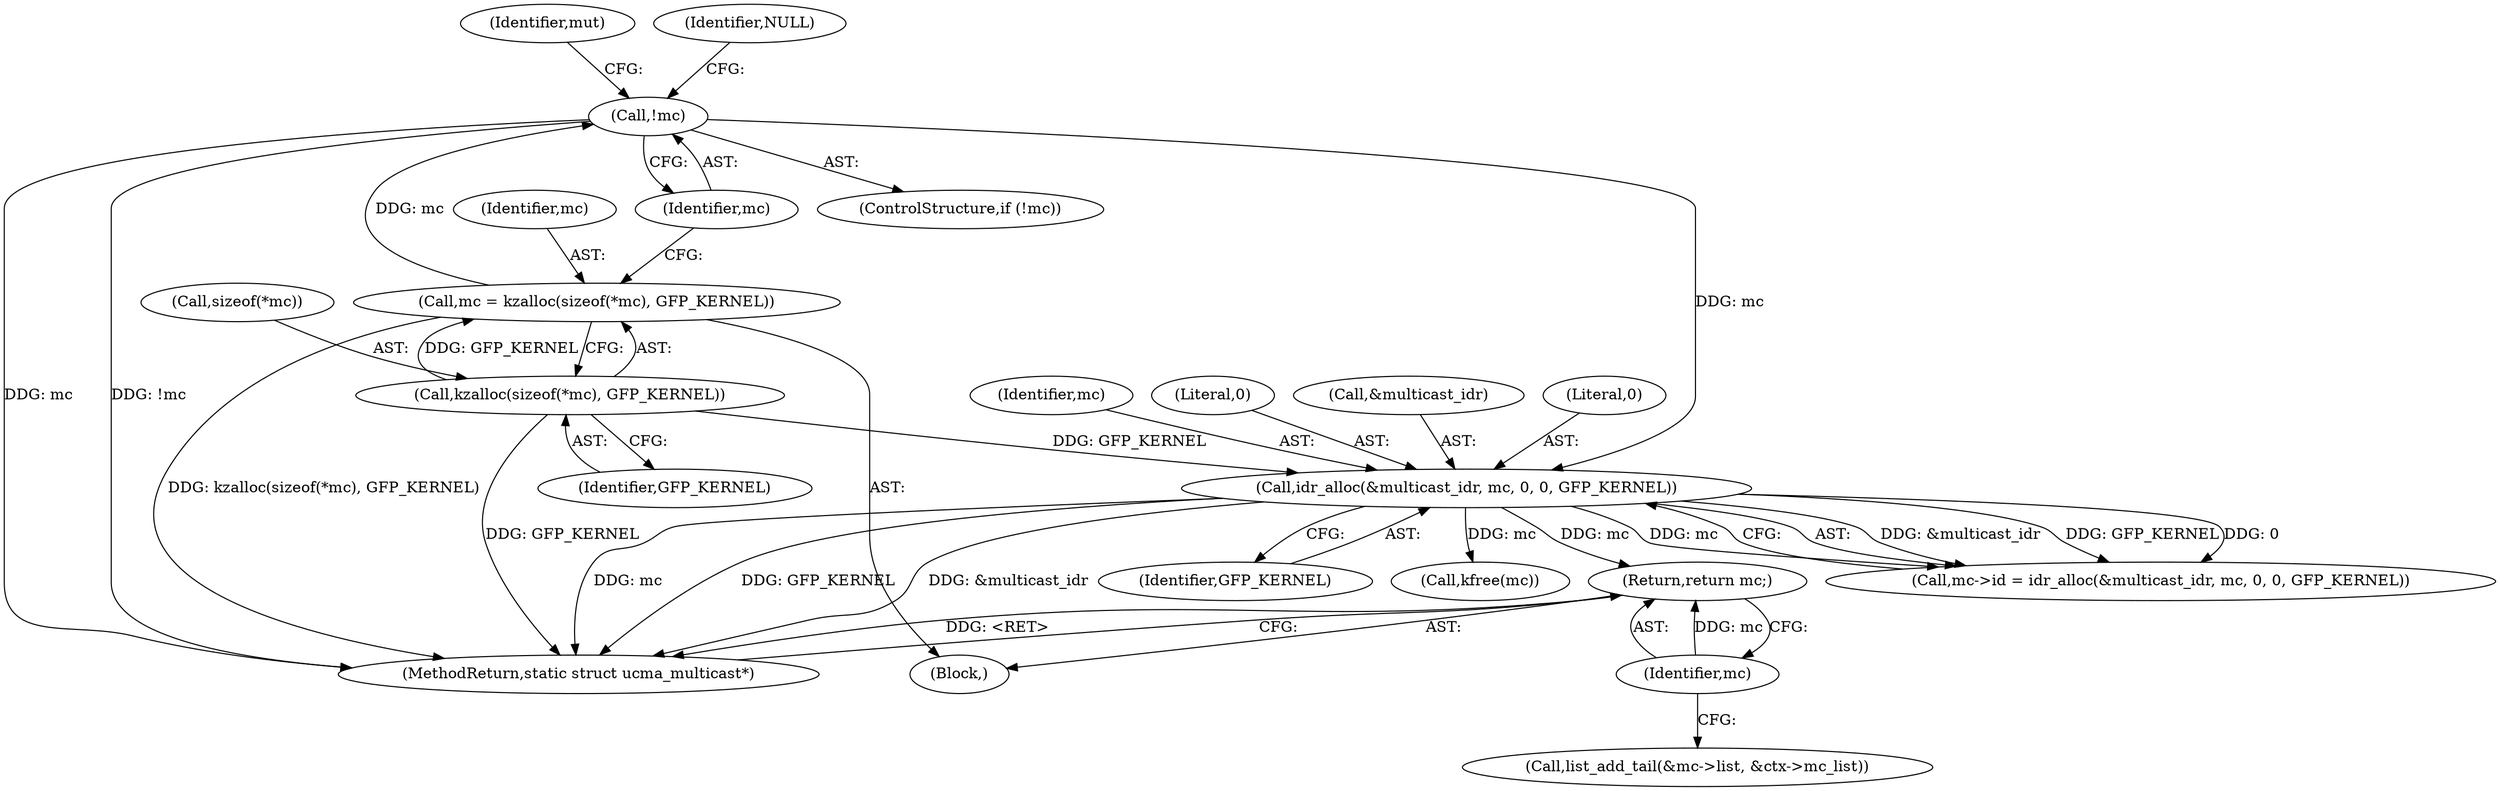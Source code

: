 digraph "1_linux_cb2595c1393b4a5211534e6f0a0fbad369e21ad8@pointer" {
"1000154" [label="(Return,return mc;)"];
"1000155" [label="(Identifier,mc)"];
"1000123" [label="(Call,idr_alloc(&multicast_idr, mc, 0, 0, GFP_KERNEL))"];
"1000112" [label="(Call,!mc)"];
"1000104" [label="(Call,mc = kzalloc(sizeof(*mc), GFP_KERNEL))"];
"1000106" [label="(Call,kzalloc(sizeof(*mc), GFP_KERNEL))"];
"1000126" [label="(Identifier,mc)"];
"1000118" [label="(Identifier,mut)"];
"1000145" [label="(Call,list_add_tail(&mc->list, &ctx->mc_list))"];
"1000119" [label="(Call,mc->id = idr_alloc(&multicast_idr, mc, 0, 0, GFP_KERNEL))"];
"1000155" [label="(Identifier,mc)"];
"1000127" [label="(Literal,0)"];
"1000115" [label="(Identifier,NULL)"];
"1000161" [label="(MethodReturn,static struct ucma_multicast*)"];
"1000123" [label="(Call,idr_alloc(&multicast_idr, mc, 0, 0, GFP_KERNEL))"];
"1000113" [label="(Identifier,mc)"];
"1000110" [label="(Identifier,GFP_KERNEL)"];
"1000124" [label="(Call,&multicast_idr)"];
"1000154" [label="(Return,return mc;)"];
"1000107" [label="(Call,sizeof(*mc))"];
"1000105" [label="(Identifier,mc)"];
"1000104" [label="(Call,mc = kzalloc(sizeof(*mc), GFP_KERNEL))"];
"1000111" [label="(ControlStructure,if (!mc))"];
"1000106" [label="(Call,kzalloc(sizeof(*mc), GFP_KERNEL))"];
"1000102" [label="(Block,)"];
"1000129" [label="(Identifier,GFP_KERNEL)"];
"1000112" [label="(Call,!mc)"];
"1000157" [label="(Call,kfree(mc))"];
"1000128" [label="(Literal,0)"];
"1000154" -> "1000102"  [label="AST: "];
"1000154" -> "1000155"  [label="CFG: "];
"1000155" -> "1000154"  [label="AST: "];
"1000161" -> "1000154"  [label="CFG: "];
"1000154" -> "1000161"  [label="DDG: <RET>"];
"1000155" -> "1000154"  [label="DDG: mc"];
"1000123" -> "1000154"  [label="DDG: mc"];
"1000155" -> "1000145"  [label="CFG: "];
"1000123" -> "1000119"  [label="AST: "];
"1000123" -> "1000129"  [label="CFG: "];
"1000124" -> "1000123"  [label="AST: "];
"1000126" -> "1000123"  [label="AST: "];
"1000127" -> "1000123"  [label="AST: "];
"1000128" -> "1000123"  [label="AST: "];
"1000129" -> "1000123"  [label="AST: "];
"1000119" -> "1000123"  [label="CFG: "];
"1000123" -> "1000161"  [label="DDG: mc"];
"1000123" -> "1000161"  [label="DDG: GFP_KERNEL"];
"1000123" -> "1000161"  [label="DDG: &multicast_idr"];
"1000123" -> "1000119"  [label="DDG: &multicast_idr"];
"1000123" -> "1000119"  [label="DDG: GFP_KERNEL"];
"1000123" -> "1000119"  [label="DDG: 0"];
"1000123" -> "1000119"  [label="DDG: mc"];
"1000112" -> "1000123"  [label="DDG: mc"];
"1000106" -> "1000123"  [label="DDG: GFP_KERNEL"];
"1000123" -> "1000157"  [label="DDG: mc"];
"1000112" -> "1000111"  [label="AST: "];
"1000112" -> "1000113"  [label="CFG: "];
"1000113" -> "1000112"  [label="AST: "];
"1000115" -> "1000112"  [label="CFG: "];
"1000118" -> "1000112"  [label="CFG: "];
"1000112" -> "1000161"  [label="DDG: !mc"];
"1000112" -> "1000161"  [label="DDG: mc"];
"1000104" -> "1000112"  [label="DDG: mc"];
"1000104" -> "1000102"  [label="AST: "];
"1000104" -> "1000106"  [label="CFG: "];
"1000105" -> "1000104"  [label="AST: "];
"1000106" -> "1000104"  [label="AST: "];
"1000113" -> "1000104"  [label="CFG: "];
"1000104" -> "1000161"  [label="DDG: kzalloc(sizeof(*mc), GFP_KERNEL)"];
"1000106" -> "1000104"  [label="DDG: GFP_KERNEL"];
"1000106" -> "1000110"  [label="CFG: "];
"1000107" -> "1000106"  [label="AST: "];
"1000110" -> "1000106"  [label="AST: "];
"1000106" -> "1000161"  [label="DDG: GFP_KERNEL"];
}
